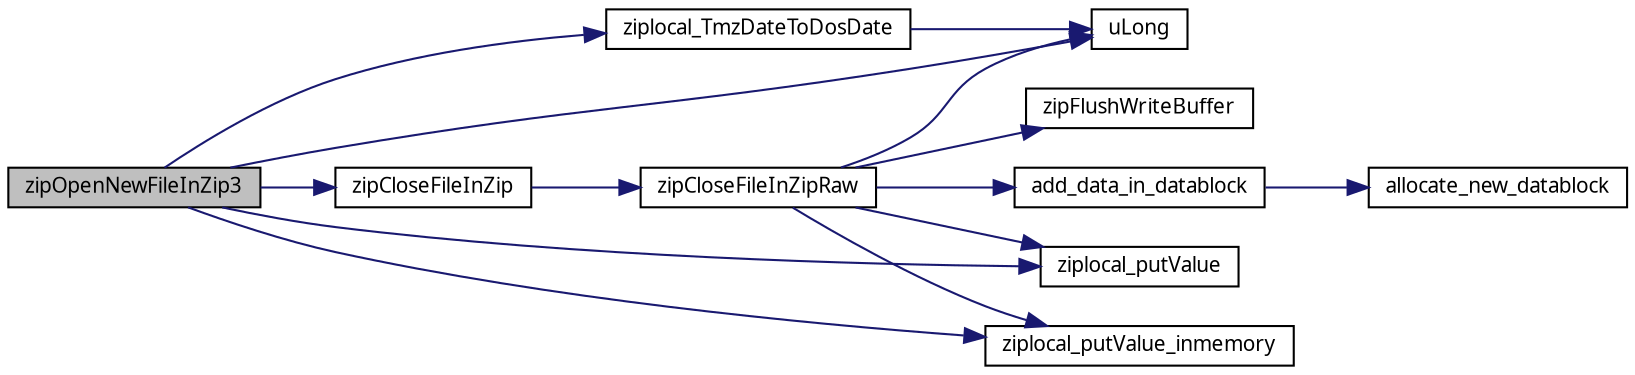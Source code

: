 digraph G
{
  edge [fontname="FreeSans.ttf",fontsize="10",labelfontname="FreeSans.ttf",labelfontsize="10"];
  node [fontname="FreeSans.ttf",fontsize="10",shape=record];
  rankdir=LR;
  Node1 [label="zipOpenNewFileInZip3",height=0.2,width=0.4,color="black", fillcolor="grey75", style="filled" fontcolor="black"];
  Node1 -> Node2 [color="midnightblue",fontsize="10",style="solid",fontname="FreeSans.ttf"];
  Node2 [label="uLong",height=0.2,width=0.4,color="black", fillcolor="white", style="filled",URL="$ioapi_8h.html#a50e9e9d5c30e481de822ad68fe537986"];
  Node1 -> Node3 [color="midnightblue",fontsize="10",style="solid",fontname="FreeSans.ttf"];
  Node3 [label="zipCloseFileInZip",height=0.2,width=0.4,color="black", fillcolor="white", style="filled",URL="$zip_8c.html#ae470f753aef4cffe4f77a5ec2bcfbde1"];
  Node3 -> Node4 [color="midnightblue",fontsize="10",style="solid",fontname="FreeSans.ttf"];
  Node4 [label="zipCloseFileInZipRaw",height=0.2,width=0.4,color="black", fillcolor="white", style="filled",URL="$zip_8c.html#a43fe6f36cef62c7f34c0fdb4c8288b87"];
  Node4 -> Node5 [color="midnightblue",fontsize="10",style="solid",fontname="FreeSans.ttf"];
  Node5 [label="add_data_in_datablock",height=0.2,width=0.4,color="black", fillcolor="white", style="filled",URL="$zip_8c.html#af411f447b40db1fad258dee3b786ccc1"];
  Node5 -> Node6 [color="midnightblue",fontsize="10",style="solid",fontname="FreeSans.ttf"];
  Node6 [label="allocate_new_datablock",height=0.2,width=0.4,color="black", fillcolor="white", style="filled",URL="$zip_8c.html#a86c6b1ea8228286351584adc3d47b07c"];
  Node4 -> Node2 [color="midnightblue",fontsize="10",style="solid",fontname="FreeSans.ttf"];
  Node4 -> Node7 [color="midnightblue",fontsize="10",style="solid",fontname="FreeSans.ttf"];
  Node7 [label="zipFlushWriteBuffer",height=0.2,width=0.4,color="black", fillcolor="white", style="filled",URL="$zip_8c.html#aadb3c186982cb10b9e1fd03953752abd"];
  Node4 -> Node8 [color="midnightblue",fontsize="10",style="solid",fontname="FreeSans.ttf"];
  Node8 [label="ziplocal_putValue",height=0.2,width=0.4,color="black", fillcolor="white", style="filled",URL="$zip_8c.html#a0217cc99e344c701c36e2eb05a9f2682"];
  Node4 -> Node9 [color="midnightblue",fontsize="10",style="solid",fontname="FreeSans.ttf"];
  Node9 [label="ziplocal_putValue_inmemory",height=0.2,width=0.4,color="black", fillcolor="white", style="filled",URL="$zip_8c.html#a9f480c0301d8b8421c4f236ddd0d96f3"];
  Node1 -> Node8 [color="midnightblue",fontsize="10",style="solid",fontname="FreeSans.ttf"];
  Node1 -> Node9 [color="midnightblue",fontsize="10",style="solid",fontname="FreeSans.ttf"];
  Node1 -> Node10 [color="midnightblue",fontsize="10",style="solid",fontname="FreeSans.ttf"];
  Node10 [label="ziplocal_TmzDateToDosDate",height=0.2,width=0.4,color="black", fillcolor="white", style="filled",URL="$zip_8c.html#ade96cb6f6a8e958347d2416c6825296c"];
  Node10 -> Node2 [color="midnightblue",fontsize="10",style="solid",fontname="FreeSans.ttf"];
}
